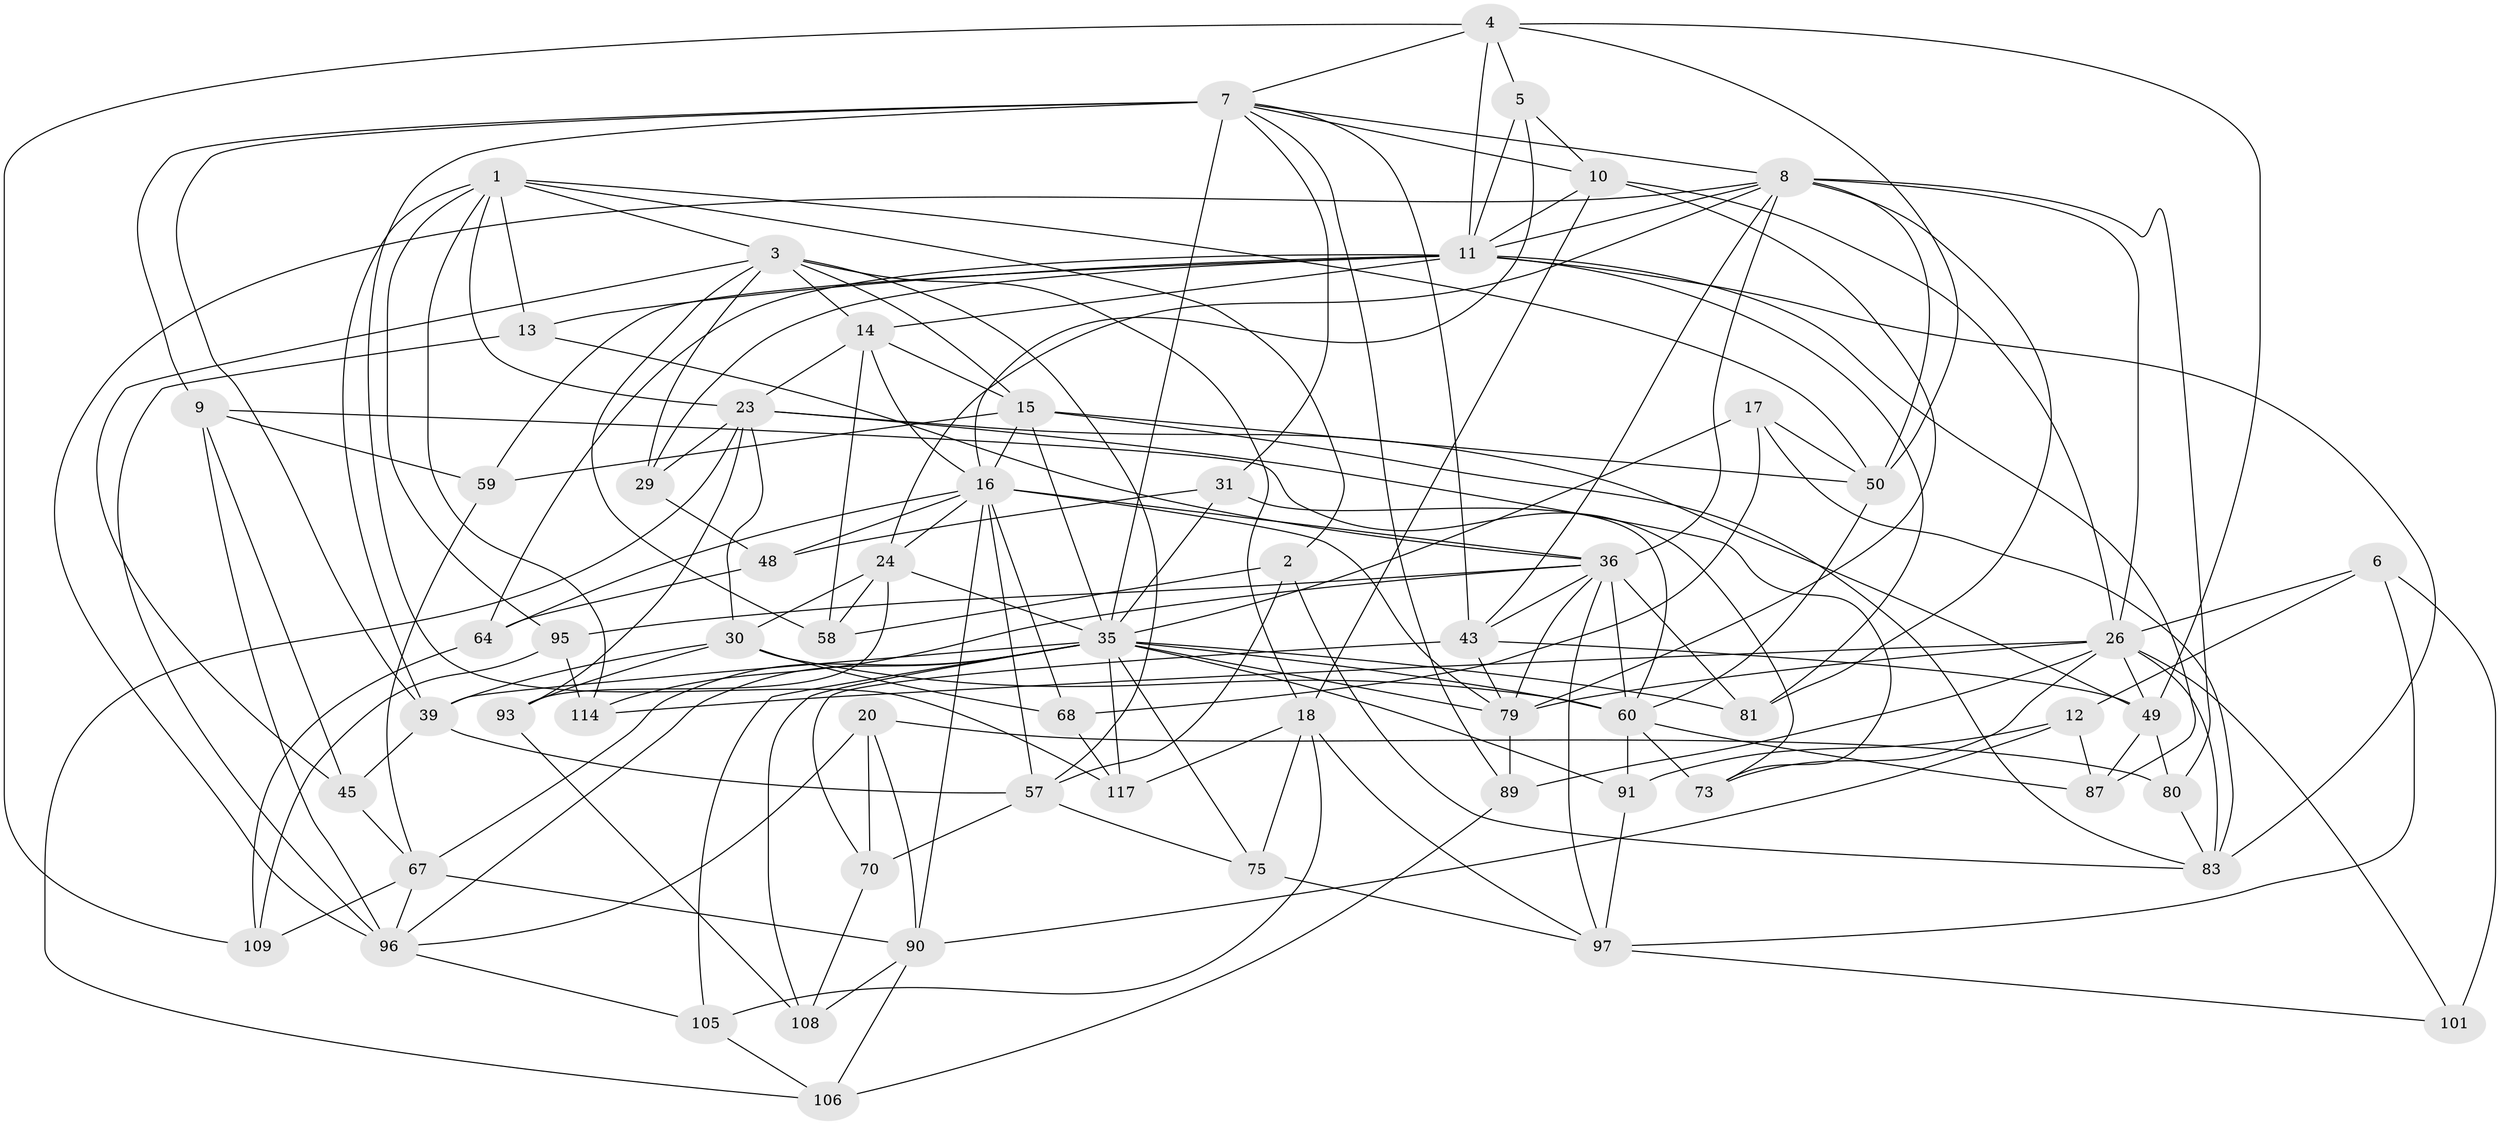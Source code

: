 // original degree distribution, {4: 1.0}
// Generated by graph-tools (version 1.1) at 2025/16/03/09/25 04:16:17]
// undirected, 62 vertices, 177 edges
graph export_dot {
graph [start="1"]
  node [color=gray90,style=filled];
  1 [super="+42"];
  2;
  3 [super="+53"];
  4 [super="+111"];
  5;
  6;
  7 [super="+19+21"];
  8 [super="+76+102+77"];
  9 [super="+46"];
  10 [super="+88"];
  11 [super="+22"];
  12;
  13;
  14 [super="+110"];
  15 [super="+123+33"];
  16 [super="+27"];
  17;
  18 [super="+44"];
  20;
  23 [super="+113+28"];
  24 [super="+40"];
  26 [super="+55+74+32"];
  29;
  30 [super="+125"];
  31;
  35 [super="+124+37+47"];
  36 [super="+84+38+107"];
  39 [super="+69"];
  43 [super="+99"];
  45;
  48;
  49 [super="+116"];
  50 [super="+66"];
  57 [super="+94"];
  58;
  59;
  60 [super="+62+63+71"];
  64;
  67 [super="+112"];
  68;
  70;
  73;
  75;
  79 [super="+92"];
  80;
  81;
  83 [super="+86"];
  87;
  89;
  90 [super="+104"];
  91;
  93;
  95;
  96 [super="+100"];
  97 [super="+115"];
  101;
  105;
  106;
  108;
  109;
  114;
  117;
  1 -- 114;
  1 -- 2;
  1 -- 50;
  1 -- 3;
  1 -- 23;
  1 -- 39;
  1 -- 13;
  1 -- 95;
  2 -- 58;
  2 -- 57;
  2 -- 83;
  3 -- 57;
  3 -- 45;
  3 -- 58;
  3 -- 29;
  3 -- 15;
  3 -- 14;
  3 -- 18;
  4 -- 5;
  4 -- 49;
  4 -- 50;
  4 -- 11;
  4 -- 109;
  4 -- 7;
  5 -- 10;
  5 -- 16;
  5 -- 11;
  6 -- 101;
  6 -- 12;
  6 -- 26;
  6 -- 97;
  7 -- 8;
  7 -- 89;
  7 -- 39;
  7 -- 117;
  7 -- 9 [weight=2];
  7 -- 31;
  7 -- 35 [weight=2];
  7 -- 43;
  7 -- 10;
  8 -- 96 [weight=2];
  8 -- 50;
  8 -- 24;
  8 -- 26 [weight=2];
  8 -- 36;
  8 -- 80;
  8 -- 43;
  8 -- 81;
  8 -- 11;
  9 -- 45;
  9 -- 73;
  9 -- 59;
  9 -- 96;
  10 -- 79;
  10 -- 11;
  10 -- 18;
  10 -- 26;
  11 -- 59;
  11 -- 14;
  11 -- 64;
  11 -- 13;
  11 -- 81;
  11 -- 87;
  11 -- 29;
  11 -- 83;
  12 -- 91;
  12 -- 87;
  12 -- 90;
  13 -- 36;
  13 -- 96;
  14 -- 58;
  14 -- 15;
  14 -- 16;
  14 -- 23;
  15 -- 83;
  15 -- 59;
  15 -- 50;
  15 -- 35 [weight=2];
  15 -- 16;
  16 -- 24;
  16 -- 57;
  16 -- 64;
  16 -- 68;
  16 -- 36 [weight=2];
  16 -- 79;
  16 -- 48;
  16 -- 90;
  17 -- 68;
  17 -- 35;
  17 -- 50;
  17 -- 83;
  18 -- 97;
  18 -- 75;
  18 -- 105;
  18 -- 117;
  20 -- 70;
  20 -- 80;
  20 -- 96;
  20 -- 90;
  23 -- 29;
  23 -- 106;
  23 -- 93;
  23 -- 30;
  23 -- 73;
  23 -- 49;
  24 -- 30;
  24 -- 58;
  24 -- 93;
  24 -- 35;
  26 -- 101 [weight=2];
  26 -- 83;
  26 -- 79;
  26 -- 89;
  26 -- 49;
  26 -- 114;
  26 -- 73;
  29 -- 48;
  30 -- 68;
  30 -- 60;
  30 -- 93;
  30 -- 39;
  31 -- 48;
  31 -- 60;
  31 -- 35;
  35 -- 60 [weight=3];
  35 -- 108;
  35 -- 39;
  35 -- 105;
  35 -- 75;
  35 -- 81;
  35 -- 117;
  35 -- 91;
  35 -- 79;
  35 -- 67;
  35 -- 96;
  36 -- 95;
  36 -- 60;
  36 -- 81;
  36 -- 43;
  36 -- 79 [weight=2];
  36 -- 114;
  36 -- 97;
  39 -- 57;
  39 -- 45;
  43 -- 70;
  43 -- 49;
  43 -- 79;
  45 -- 67;
  48 -- 64;
  49 -- 87;
  49 -- 80;
  50 -- 60;
  57 -- 70;
  57 -- 75;
  59 -- 67;
  60 -- 73;
  60 -- 91;
  60 -- 87;
  64 -- 109;
  67 -- 90;
  67 -- 109;
  67 -- 96;
  68 -- 117;
  70 -- 108;
  75 -- 97;
  79 -- 89;
  80 -- 83;
  89 -- 106;
  90 -- 108;
  90 -- 106;
  91 -- 97;
  93 -- 108;
  95 -- 114;
  95 -- 109;
  96 -- 105;
  97 -- 101;
  105 -- 106;
}
